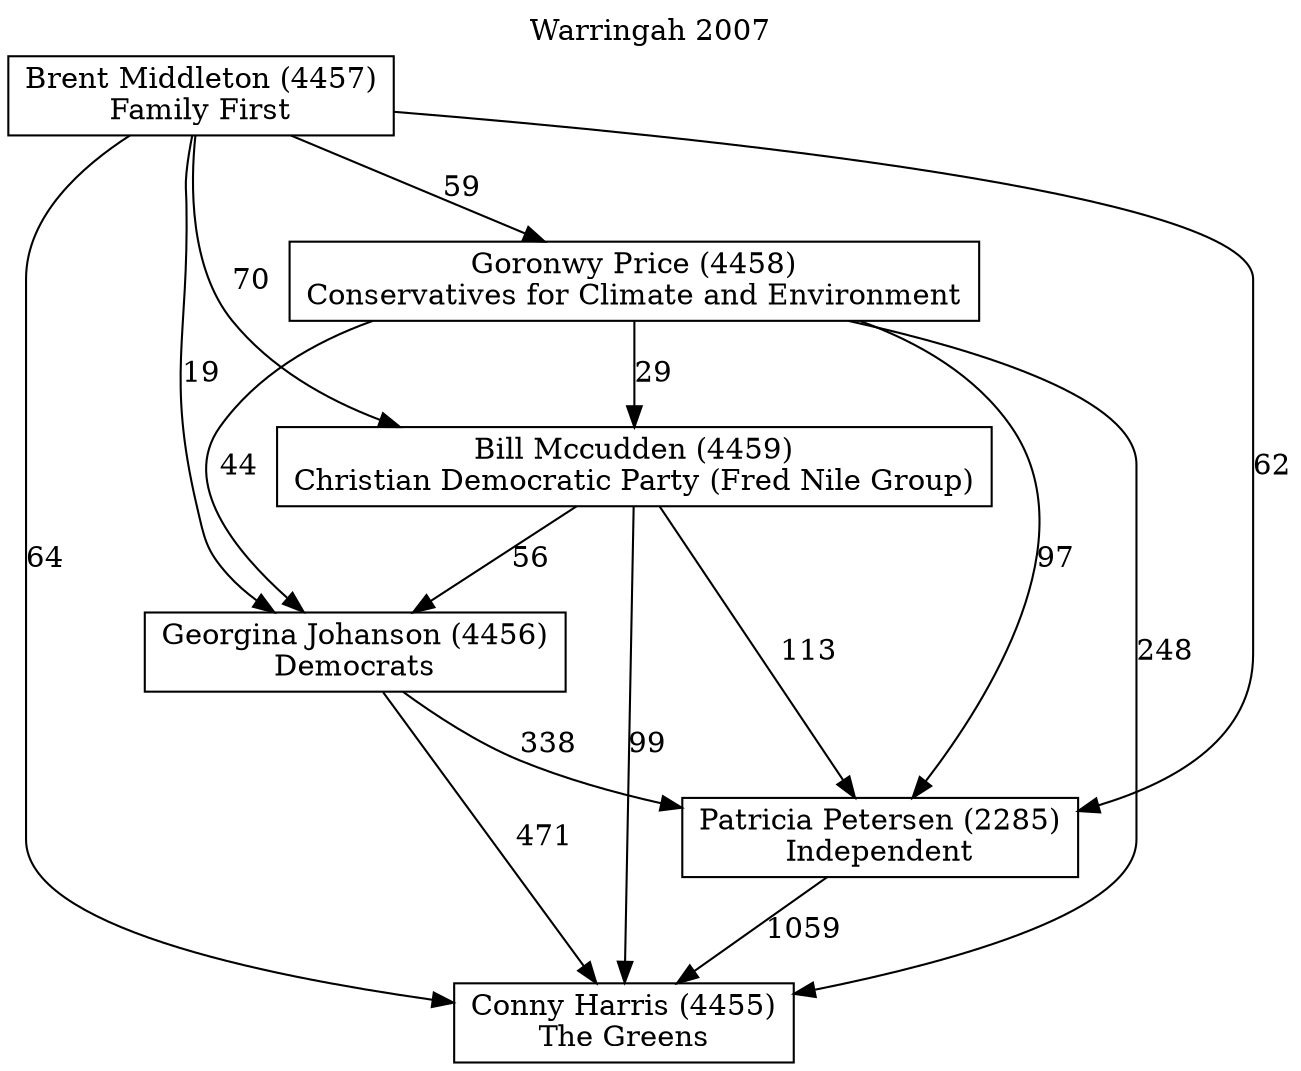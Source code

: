 // House preference flow
digraph "Conny Harris (4455)_Warringah_2007" {
	graph [label="Warringah 2007" labelloc=t mclimit=10]
	node [shape=box]
	"Conny Harris (4455)" [label="Conny Harris (4455)
The Greens"]
	"Patricia Petersen (2285)" [label="Patricia Petersen (2285)
Independent"]
	"Georgina Johanson (4456)" [label="Georgina Johanson (4456)
Democrats"]
	"Bill Mccudden (4459)" [label="Bill Mccudden (4459)
Christian Democratic Party (Fred Nile Group)"]
	"Goronwy Price (4458)" [label="Goronwy Price (4458)
Conservatives for Climate and Environment"]
	"Brent Middleton (4457)" [label="Brent Middleton (4457)
Family First"]
	"Conny Harris (4455)" [label="Conny Harris (4455)
The Greens"]
	"Georgina Johanson (4456)" [label="Georgina Johanson (4456)
Democrats"]
	"Bill Mccudden (4459)" [label="Bill Mccudden (4459)
Christian Democratic Party (Fred Nile Group)"]
	"Goronwy Price (4458)" [label="Goronwy Price (4458)
Conservatives for Climate and Environment"]
	"Brent Middleton (4457)" [label="Brent Middleton (4457)
Family First"]
	"Conny Harris (4455)" [label="Conny Harris (4455)
The Greens"]
	"Bill Mccudden (4459)" [label="Bill Mccudden (4459)
Christian Democratic Party (Fred Nile Group)"]
	"Goronwy Price (4458)" [label="Goronwy Price (4458)
Conservatives for Climate and Environment"]
	"Brent Middleton (4457)" [label="Brent Middleton (4457)
Family First"]
	"Conny Harris (4455)" [label="Conny Harris (4455)
The Greens"]
	"Goronwy Price (4458)" [label="Goronwy Price (4458)
Conservatives for Climate and Environment"]
	"Brent Middleton (4457)" [label="Brent Middleton (4457)
Family First"]
	"Conny Harris (4455)" [label="Conny Harris (4455)
The Greens"]
	"Brent Middleton (4457)" [label="Brent Middleton (4457)
Family First"]
	"Brent Middleton (4457)" [label="Brent Middleton (4457)
Family First"]
	"Goronwy Price (4458)" [label="Goronwy Price (4458)
Conservatives for Climate and Environment"]
	"Brent Middleton (4457)" [label="Brent Middleton (4457)
Family First"]
	"Brent Middleton (4457)" [label="Brent Middleton (4457)
Family First"]
	"Bill Mccudden (4459)" [label="Bill Mccudden (4459)
Christian Democratic Party (Fred Nile Group)"]
	"Goronwy Price (4458)" [label="Goronwy Price (4458)
Conservatives for Climate and Environment"]
	"Brent Middleton (4457)" [label="Brent Middleton (4457)
Family First"]
	"Bill Mccudden (4459)" [label="Bill Mccudden (4459)
Christian Democratic Party (Fred Nile Group)"]
	"Brent Middleton (4457)" [label="Brent Middleton (4457)
Family First"]
	"Brent Middleton (4457)" [label="Brent Middleton (4457)
Family First"]
	"Goronwy Price (4458)" [label="Goronwy Price (4458)
Conservatives for Climate and Environment"]
	"Brent Middleton (4457)" [label="Brent Middleton (4457)
Family First"]
	"Brent Middleton (4457)" [label="Brent Middleton (4457)
Family First"]
	"Georgina Johanson (4456)" [label="Georgina Johanson (4456)
Democrats"]
	"Bill Mccudden (4459)" [label="Bill Mccudden (4459)
Christian Democratic Party (Fred Nile Group)"]
	"Goronwy Price (4458)" [label="Goronwy Price (4458)
Conservatives for Climate and Environment"]
	"Brent Middleton (4457)" [label="Brent Middleton (4457)
Family First"]
	"Georgina Johanson (4456)" [label="Georgina Johanson (4456)
Democrats"]
	"Goronwy Price (4458)" [label="Goronwy Price (4458)
Conservatives for Climate and Environment"]
	"Brent Middleton (4457)" [label="Brent Middleton (4457)
Family First"]
	"Georgina Johanson (4456)" [label="Georgina Johanson (4456)
Democrats"]
	"Brent Middleton (4457)" [label="Brent Middleton (4457)
Family First"]
	"Brent Middleton (4457)" [label="Brent Middleton (4457)
Family First"]
	"Goronwy Price (4458)" [label="Goronwy Price (4458)
Conservatives for Climate and Environment"]
	"Brent Middleton (4457)" [label="Brent Middleton (4457)
Family First"]
	"Brent Middleton (4457)" [label="Brent Middleton (4457)
Family First"]
	"Bill Mccudden (4459)" [label="Bill Mccudden (4459)
Christian Democratic Party (Fred Nile Group)"]
	"Goronwy Price (4458)" [label="Goronwy Price (4458)
Conservatives for Climate and Environment"]
	"Brent Middleton (4457)" [label="Brent Middleton (4457)
Family First"]
	"Bill Mccudden (4459)" [label="Bill Mccudden (4459)
Christian Democratic Party (Fred Nile Group)"]
	"Brent Middleton (4457)" [label="Brent Middleton (4457)
Family First"]
	"Brent Middleton (4457)" [label="Brent Middleton (4457)
Family First"]
	"Goronwy Price (4458)" [label="Goronwy Price (4458)
Conservatives for Climate and Environment"]
	"Brent Middleton (4457)" [label="Brent Middleton (4457)
Family First"]
	"Brent Middleton (4457)" [label="Brent Middleton (4457)
Family First"]
	"Patricia Petersen (2285)" [label="Patricia Petersen (2285)
Independent"]
	"Georgina Johanson (4456)" [label="Georgina Johanson (4456)
Democrats"]
	"Bill Mccudden (4459)" [label="Bill Mccudden (4459)
Christian Democratic Party (Fred Nile Group)"]
	"Goronwy Price (4458)" [label="Goronwy Price (4458)
Conservatives for Climate and Environment"]
	"Brent Middleton (4457)" [label="Brent Middleton (4457)
Family First"]
	"Patricia Petersen (2285)" [label="Patricia Petersen (2285)
Independent"]
	"Bill Mccudden (4459)" [label="Bill Mccudden (4459)
Christian Democratic Party (Fred Nile Group)"]
	"Goronwy Price (4458)" [label="Goronwy Price (4458)
Conservatives for Climate and Environment"]
	"Brent Middleton (4457)" [label="Brent Middleton (4457)
Family First"]
	"Patricia Petersen (2285)" [label="Patricia Petersen (2285)
Independent"]
	"Goronwy Price (4458)" [label="Goronwy Price (4458)
Conservatives for Climate and Environment"]
	"Brent Middleton (4457)" [label="Brent Middleton (4457)
Family First"]
	"Patricia Petersen (2285)" [label="Patricia Petersen (2285)
Independent"]
	"Brent Middleton (4457)" [label="Brent Middleton (4457)
Family First"]
	"Brent Middleton (4457)" [label="Brent Middleton (4457)
Family First"]
	"Goronwy Price (4458)" [label="Goronwy Price (4458)
Conservatives for Climate and Environment"]
	"Brent Middleton (4457)" [label="Brent Middleton (4457)
Family First"]
	"Brent Middleton (4457)" [label="Brent Middleton (4457)
Family First"]
	"Bill Mccudden (4459)" [label="Bill Mccudden (4459)
Christian Democratic Party (Fred Nile Group)"]
	"Goronwy Price (4458)" [label="Goronwy Price (4458)
Conservatives for Climate and Environment"]
	"Brent Middleton (4457)" [label="Brent Middleton (4457)
Family First"]
	"Bill Mccudden (4459)" [label="Bill Mccudden (4459)
Christian Democratic Party (Fred Nile Group)"]
	"Brent Middleton (4457)" [label="Brent Middleton (4457)
Family First"]
	"Brent Middleton (4457)" [label="Brent Middleton (4457)
Family First"]
	"Goronwy Price (4458)" [label="Goronwy Price (4458)
Conservatives for Climate and Environment"]
	"Brent Middleton (4457)" [label="Brent Middleton (4457)
Family First"]
	"Brent Middleton (4457)" [label="Brent Middleton (4457)
Family First"]
	"Georgina Johanson (4456)" [label="Georgina Johanson (4456)
Democrats"]
	"Bill Mccudden (4459)" [label="Bill Mccudden (4459)
Christian Democratic Party (Fred Nile Group)"]
	"Goronwy Price (4458)" [label="Goronwy Price (4458)
Conservatives for Climate and Environment"]
	"Brent Middleton (4457)" [label="Brent Middleton (4457)
Family First"]
	"Georgina Johanson (4456)" [label="Georgina Johanson (4456)
Democrats"]
	"Goronwy Price (4458)" [label="Goronwy Price (4458)
Conservatives for Climate and Environment"]
	"Brent Middleton (4457)" [label="Brent Middleton (4457)
Family First"]
	"Georgina Johanson (4456)" [label="Georgina Johanson (4456)
Democrats"]
	"Brent Middleton (4457)" [label="Brent Middleton (4457)
Family First"]
	"Brent Middleton (4457)" [label="Brent Middleton (4457)
Family First"]
	"Goronwy Price (4458)" [label="Goronwy Price (4458)
Conservatives for Climate and Environment"]
	"Brent Middleton (4457)" [label="Brent Middleton (4457)
Family First"]
	"Brent Middleton (4457)" [label="Brent Middleton (4457)
Family First"]
	"Bill Mccudden (4459)" [label="Bill Mccudden (4459)
Christian Democratic Party (Fred Nile Group)"]
	"Goronwy Price (4458)" [label="Goronwy Price (4458)
Conservatives for Climate and Environment"]
	"Brent Middleton (4457)" [label="Brent Middleton (4457)
Family First"]
	"Bill Mccudden (4459)" [label="Bill Mccudden (4459)
Christian Democratic Party (Fred Nile Group)"]
	"Brent Middleton (4457)" [label="Brent Middleton (4457)
Family First"]
	"Brent Middleton (4457)" [label="Brent Middleton (4457)
Family First"]
	"Goronwy Price (4458)" [label="Goronwy Price (4458)
Conservatives for Climate and Environment"]
	"Brent Middleton (4457)" [label="Brent Middleton (4457)
Family First"]
	"Brent Middleton (4457)" [label="Brent Middleton (4457)
Family First"]
	"Patricia Petersen (2285)" -> "Conny Harris (4455)" [label=1059]
	"Georgina Johanson (4456)" -> "Patricia Petersen (2285)" [label=338]
	"Bill Mccudden (4459)" -> "Georgina Johanson (4456)" [label=56]
	"Goronwy Price (4458)" -> "Bill Mccudden (4459)" [label=29]
	"Brent Middleton (4457)" -> "Goronwy Price (4458)" [label=59]
	"Georgina Johanson (4456)" -> "Conny Harris (4455)" [label=471]
	"Bill Mccudden (4459)" -> "Conny Harris (4455)" [label=99]
	"Goronwy Price (4458)" -> "Conny Harris (4455)" [label=248]
	"Brent Middleton (4457)" -> "Conny Harris (4455)" [label=64]
	"Brent Middleton (4457)" -> "Bill Mccudden (4459)" [label=70]
	"Goronwy Price (4458)" -> "Georgina Johanson (4456)" [label=44]
	"Brent Middleton (4457)" -> "Georgina Johanson (4456)" [label=19]
	"Bill Mccudden (4459)" -> "Patricia Petersen (2285)" [label=113]
	"Goronwy Price (4458)" -> "Patricia Petersen (2285)" [label=97]
	"Brent Middleton (4457)" -> "Patricia Petersen (2285)" [label=62]
}
